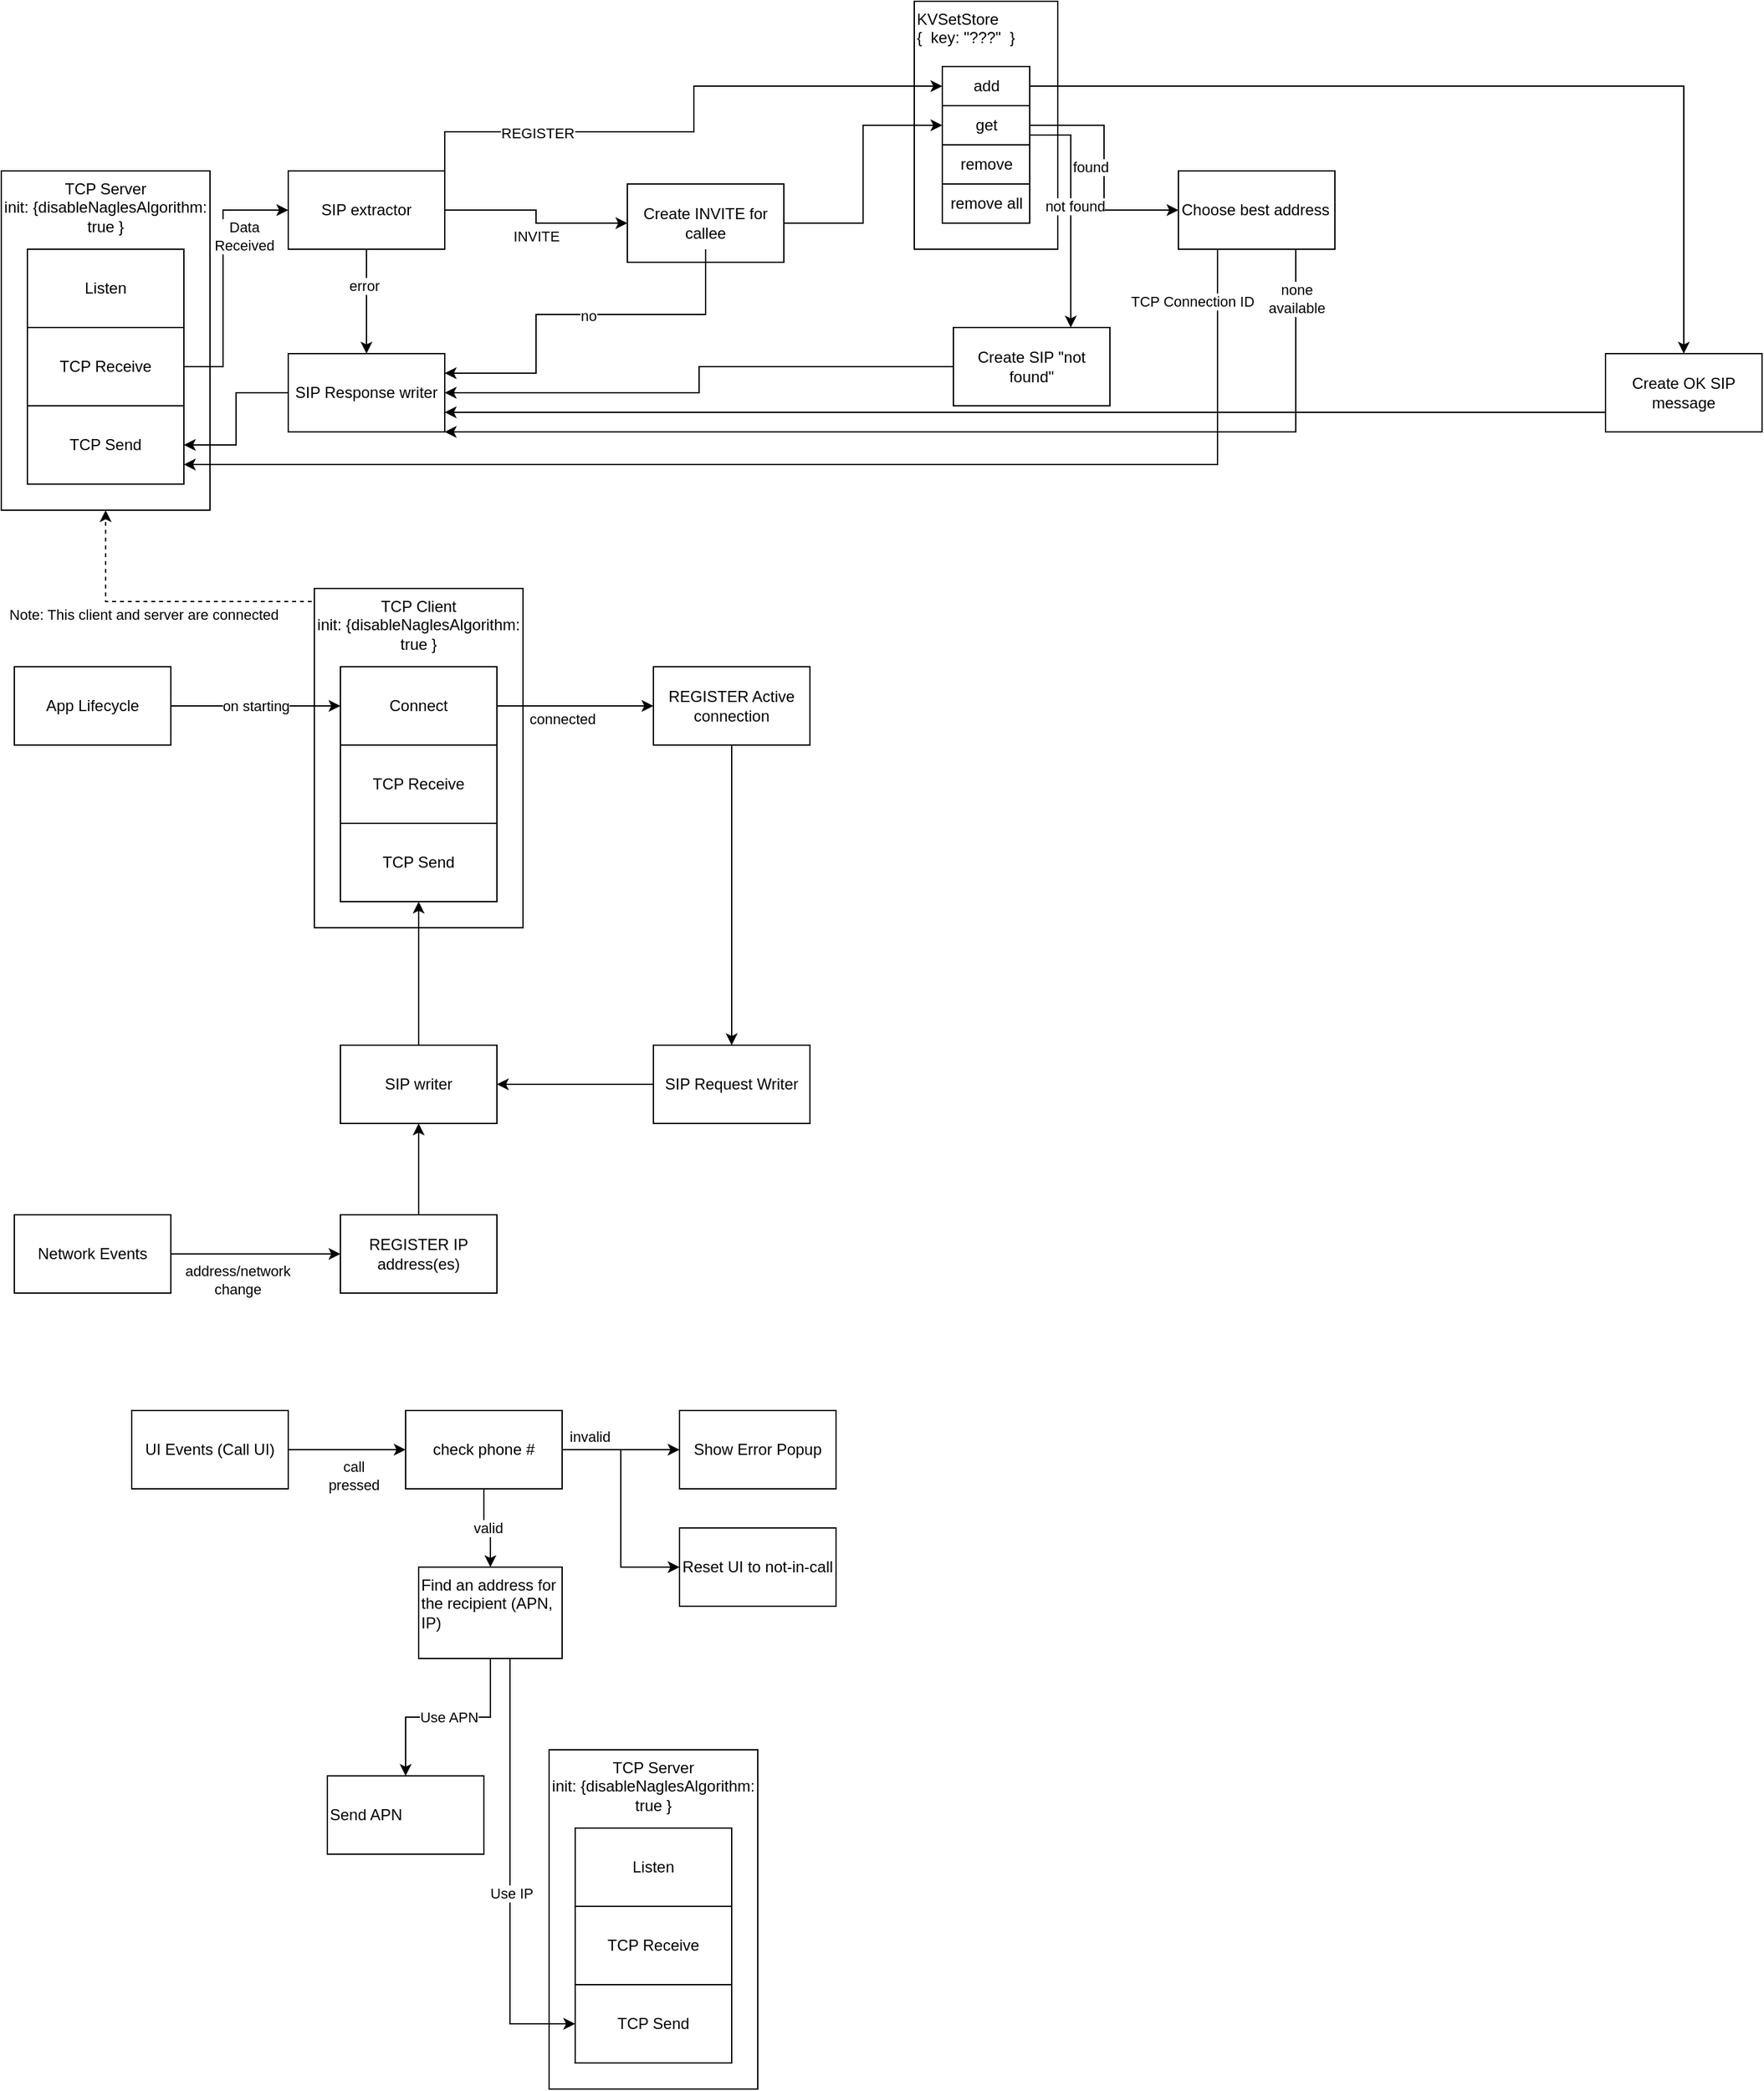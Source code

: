 <mxfile version="13.5.1" type="device"><diagram id="5r8fwfFS3mrA2Tw3PT2d" name="Page-1"><mxGraphModel dx="1350" dy="1916" grid="1" gridSize="10" guides="1" tooltips="1" connect="1" arrows="1" fold="1" page="1" pageScale="1" pageWidth="850" pageHeight="1100" math="0" shadow="0"><root><mxCell id="0"/><mxCell id="1" parent="0"/><mxCell id="VTI_de9vzMuXdYnyDsoG-115" value="" style="group" parent="1" vertex="1" connectable="0"><mxGeometry x="810" y="-20" width="110" height="190" as="geometry"/></mxCell><mxCell id="VTI_de9vzMuXdYnyDsoG-85" value="KVSetStore&lt;br&gt;{&amp;nbsp; key: &quot;???&quot;&amp;nbsp; }" style="rounded=0;whiteSpace=wrap;html=1;align=left;verticalAlign=top;" parent="VTI_de9vzMuXdYnyDsoG-115" vertex="1"><mxGeometry width="110" height="190" as="geometry"/></mxCell><mxCell id="VTI_de9vzMuXdYnyDsoG-99" value="add" style="rounded=0;whiteSpace=wrap;html=1;" parent="VTI_de9vzMuXdYnyDsoG-115" vertex="1"><mxGeometry x="21.5" y="50" width="67" height="30" as="geometry"/></mxCell><mxCell id="VTI_de9vzMuXdYnyDsoG-100" value="get" style="rounded=0;whiteSpace=wrap;html=1;" parent="VTI_de9vzMuXdYnyDsoG-115" vertex="1"><mxGeometry x="21.5" y="80" width="67" height="30" as="geometry"/></mxCell><mxCell id="VTI_de9vzMuXdYnyDsoG-102" value="remove" style="rounded=0;whiteSpace=wrap;html=1;" parent="VTI_de9vzMuXdYnyDsoG-115" vertex="1"><mxGeometry x="21.5" y="110" width="67" height="30" as="geometry"/></mxCell><mxCell id="VTI_de9vzMuXdYnyDsoG-111" value="remove all" style="rounded=0;whiteSpace=wrap;html=1;" parent="VTI_de9vzMuXdYnyDsoG-115" vertex="1"><mxGeometry x="21.5" y="140" width="67" height="30" as="geometry"/></mxCell><mxCell id="VTI_de9vzMuXdYnyDsoG-1" style="edgeStyle=orthogonalEdgeStyle;rounded=0;orthogonalLoop=1;jettySize=auto;html=1;exitX=0.5;exitY=1;exitDx=0;exitDy=0;" parent="1" source="VTI_de9vzMuXdYnyDsoG-5" target="VTI_de9vzMuXdYnyDsoG-26" edge="1"><mxGeometry relative="1" as="geometry"><mxPoint x="390" y="170" as="sourcePoint"/></mxGeometry></mxCell><mxCell id="VTI_de9vzMuXdYnyDsoG-2" value="error" style="edgeLabel;html=1;align=center;verticalAlign=middle;resizable=0;points=[];" parent="VTI_de9vzMuXdYnyDsoG-1" vertex="1" connectable="0"><mxGeometry x="-0.317" y="-2" relative="1" as="geometry"><mxPoint as="offset"/></mxGeometry></mxCell><mxCell id="VTI_de9vzMuXdYnyDsoG-3" value="INVITE" style="edgeStyle=orthogonalEdgeStyle;rounded=0;orthogonalLoop=1;jettySize=auto;html=1;entryX=0;entryY=0.5;entryDx=0;entryDy=0;" parent="1" source="VTI_de9vzMuXdYnyDsoG-5" target="VTI_de9vzMuXdYnyDsoG-29" edge="1"><mxGeometry x="0.067" y="-10" relative="1" as="geometry"><mxPoint x="590" y="140" as="targetPoint"/><mxPoint as="offset"/></mxGeometry></mxCell><mxCell id="VTI_de9vzMuXdYnyDsoG-113" style="edgeStyle=orthogonalEdgeStyle;rounded=0;orthogonalLoop=1;jettySize=auto;html=1;exitX=1;exitY=0.25;exitDx=0;exitDy=0;entryX=0;entryY=0.5;entryDx=0;entryDy=0;" parent="1" source="VTI_de9vzMuXdYnyDsoG-5" target="VTI_de9vzMuXdYnyDsoG-99" edge="1"><mxGeometry relative="1" as="geometry"><Array as="points"><mxPoint x="450" y="80"/><mxPoint x="641" y="80"/><mxPoint x="641" y="45"/></Array></mxGeometry></mxCell><mxCell id="VTI_de9vzMuXdYnyDsoG-116" value="REGISTER" style="edgeLabel;html=1;align=center;verticalAlign=middle;resizable=0;points=[];" parent="VTI_de9vzMuXdYnyDsoG-113" vertex="1" connectable="0"><mxGeometry x="-0.497" y="-1" relative="1" as="geometry"><mxPoint as="offset"/></mxGeometry></mxCell><mxCell id="VTI_de9vzMuXdYnyDsoG-5" value="SIP extractor" style="rounded=0;whiteSpace=wrap;html=1;" parent="1" vertex="1"><mxGeometry x="330" y="110" width="120" height="60" as="geometry"/></mxCell><mxCell id="VTI_de9vzMuXdYnyDsoG-6" value="call&lt;br&gt;pressed" style="edgeStyle=orthogonalEdgeStyle;rounded=0;orthogonalLoop=1;jettySize=auto;html=1;entryX=0;entryY=0.5;entryDx=0;entryDy=0;" parent="1" source="VTI_de9vzMuXdYnyDsoG-7" target="VTI_de9vzMuXdYnyDsoG-10" edge="1"><mxGeometry x="0.111" y="-20" relative="1" as="geometry"><mxPoint as="offset"/></mxGeometry></mxCell><mxCell id="VTI_de9vzMuXdYnyDsoG-7" value="UI Events (Call UI)" style="rounded=0;whiteSpace=wrap;html=1;" parent="1" vertex="1"><mxGeometry x="210" y="1060" width="120" height="60" as="geometry"/></mxCell><mxCell id="VTI_de9vzMuXdYnyDsoG-8" style="edgeStyle=orthogonalEdgeStyle;rounded=0;orthogonalLoop=1;jettySize=auto;html=1;entryX=0;entryY=0.5;entryDx=0;entryDy=0;" parent="1" source="VTI_de9vzMuXdYnyDsoG-10" target="VTI_de9vzMuXdYnyDsoG-14" edge="1"><mxGeometry relative="1" as="geometry"/></mxCell><mxCell id="VTI_de9vzMuXdYnyDsoG-9" value="valid" style="edgeStyle=orthogonalEdgeStyle;rounded=0;orthogonalLoop=1;jettySize=auto;html=1;exitX=0.5;exitY=1;exitDx=0;exitDy=0;entryX=0.5;entryY=0;entryDx=0;entryDy=0;" parent="1" source="VTI_de9vzMuXdYnyDsoG-10" target="VTI_de9vzMuXdYnyDsoG-16" edge="1"><mxGeometry relative="1" as="geometry"/></mxCell><mxCell id="VTI_de9vzMuXdYnyDsoG-10" value="check phone #" style="rounded=0;whiteSpace=wrap;html=1;" parent="1" vertex="1"><mxGeometry x="420" y="1060" width="120" height="60" as="geometry"/></mxCell><mxCell id="VTI_de9vzMuXdYnyDsoG-11" value="" style="endArrow=classic;html=1;exitX=1;exitY=0.5;exitDx=0;exitDy=0;entryX=0;entryY=0.5;entryDx=0;entryDy=0;" parent="1" source="VTI_de9vzMuXdYnyDsoG-10" target="VTI_de9vzMuXdYnyDsoG-13" edge="1"><mxGeometry width="50" height="50" relative="1" as="geometry"><mxPoint x="490" y="1030" as="sourcePoint"/><mxPoint x="540" y="980" as="targetPoint"/></mxGeometry></mxCell><mxCell id="VTI_de9vzMuXdYnyDsoG-12" value="invalid" style="edgeLabel;html=1;align=center;verticalAlign=middle;resizable=0;points=[];" parent="VTI_de9vzMuXdYnyDsoG-11" vertex="1" connectable="0"><mxGeometry x="-0.533" y="1" relative="1" as="geometry"><mxPoint y="-9" as="offset"/></mxGeometry></mxCell><mxCell id="VTI_de9vzMuXdYnyDsoG-13" value="Show Error Popup" style="rounded=0;whiteSpace=wrap;html=1;" parent="1" vertex="1"><mxGeometry x="630" y="1060" width="120" height="60" as="geometry"/></mxCell><mxCell id="VTI_de9vzMuXdYnyDsoG-14" value="Reset UI to not-in-call" style="rounded=0;whiteSpace=wrap;html=1;" parent="1" vertex="1"><mxGeometry x="630" y="1150" width="120" height="60" as="geometry"/></mxCell><mxCell id="VTI_de9vzMuXdYnyDsoG-15" value="Use APN" style="edgeStyle=orthogonalEdgeStyle;rounded=0;orthogonalLoop=1;jettySize=auto;html=1;" parent="1" source="VTI_de9vzMuXdYnyDsoG-16" target="VTI_de9vzMuXdYnyDsoG-18" edge="1"><mxGeometry relative="1" as="geometry"/></mxCell><mxCell id="VTI_de9vzMuXdYnyDsoG-16" value="Find an address for the recipient (APN, IP)" style="rounded=0;whiteSpace=wrap;html=1;verticalAlign=top;align=left;" parent="1" vertex="1"><mxGeometry x="430" y="1180" width="110" height="70" as="geometry"/></mxCell><mxCell id="VTI_de9vzMuXdYnyDsoG-17" value="App Lifecycle" style="rounded=0;whiteSpace=wrap;html=1;" parent="1" vertex="1"><mxGeometry x="120" y="490" width="120" height="60" as="geometry"/></mxCell><mxCell id="VTI_de9vzMuXdYnyDsoG-18" value="Send APN" style="rounded=0;whiteSpace=wrap;html=1;align=left;" parent="1" vertex="1"><mxGeometry x="360" y="1340" width="120" height="60" as="geometry"/></mxCell><mxCell id="VTI_de9vzMuXdYnyDsoG-19" value="" style="group" parent="1" vertex="1" connectable="0"><mxGeometry x="530" y="1320" width="160" height="260" as="geometry"/></mxCell><mxCell id="VTI_de9vzMuXdYnyDsoG-20" value="TCP Server&lt;br&gt;init: {disableNaglesAlgorithm: true }" style="rounded=0;whiteSpace=wrap;html=1;verticalAlign=top;" parent="VTI_de9vzMuXdYnyDsoG-19" vertex="1"><mxGeometry width="160" height="260" as="geometry"/></mxCell><mxCell id="VTI_de9vzMuXdYnyDsoG-21" value="TCP Receive" style="rounded=0;whiteSpace=wrap;html=1;" parent="VTI_de9vzMuXdYnyDsoG-19" vertex="1"><mxGeometry x="20" y="120" width="120" height="60" as="geometry"/></mxCell><mxCell id="VTI_de9vzMuXdYnyDsoG-22" value="TCP Send" style="rounded=0;whiteSpace=wrap;html=1;" parent="VTI_de9vzMuXdYnyDsoG-19" vertex="1"><mxGeometry x="20" y="180" width="120" height="60" as="geometry"/></mxCell><mxCell id="VTI_de9vzMuXdYnyDsoG-23" value="Listen" style="rounded=0;whiteSpace=wrap;html=1;" parent="VTI_de9vzMuXdYnyDsoG-19" vertex="1"><mxGeometry x="20" y="60" width="120" height="60" as="geometry"/></mxCell><mxCell id="VTI_de9vzMuXdYnyDsoG-24" style="edgeStyle=orthogonalEdgeStyle;rounded=0;orthogonalLoop=1;jettySize=auto;html=1;entryX=0;entryY=0.5;entryDx=0;entryDy=0;" parent="1" source="VTI_de9vzMuXdYnyDsoG-16" target="VTI_de9vzMuXdYnyDsoG-22" edge="1"><mxGeometry relative="1" as="geometry"><Array as="points"><mxPoint x="500" y="1530"/></Array></mxGeometry></mxCell><mxCell id="VTI_de9vzMuXdYnyDsoG-25" value="Use IP" style="edgeLabel;html=1;align=center;verticalAlign=middle;resizable=0;points=[];" parent="VTI_de9vzMuXdYnyDsoG-24" vertex="1" connectable="0"><mxGeometry x="0.388" y="1" relative="1" as="geometry"><mxPoint y="-49" as="offset"/></mxGeometry></mxCell><mxCell id="VTI_de9vzMuXdYnyDsoG-26" value="SIP Response writer" style="rounded=0;whiteSpace=wrap;html=1;" parent="1" vertex="1"><mxGeometry x="330" y="250" width="120" height="60" as="geometry"/></mxCell><mxCell id="VTI_de9vzMuXdYnyDsoG-29" value="Create INVITE for callee" style="rounded=0;whiteSpace=wrap;html=1;" parent="1" vertex="1"><mxGeometry x="590" y="120" width="120" height="60" as="geometry"/></mxCell><mxCell id="VTI_de9vzMuXdYnyDsoG-30" value="" style="group" parent="1" vertex="1" connectable="0"><mxGeometry x="350" y="430" width="160" height="260" as="geometry"/></mxCell><mxCell id="VTI_de9vzMuXdYnyDsoG-31" value="TCP Client&lt;br&gt;init: {disableNaglesAlgorithm: true }" style="rounded=0;whiteSpace=wrap;html=1;verticalAlign=top;" parent="VTI_de9vzMuXdYnyDsoG-30" vertex="1"><mxGeometry width="160" height="260" as="geometry"/></mxCell><mxCell id="VTI_de9vzMuXdYnyDsoG-32" value="TCP Receive" style="rounded=0;whiteSpace=wrap;html=1;" parent="VTI_de9vzMuXdYnyDsoG-30" vertex="1"><mxGeometry x="20" y="120" width="120" height="60" as="geometry"/></mxCell><mxCell id="VTI_de9vzMuXdYnyDsoG-33" value="TCP Send" style="rounded=0;whiteSpace=wrap;html=1;" parent="VTI_de9vzMuXdYnyDsoG-30" vertex="1"><mxGeometry x="20" y="180" width="120" height="60" as="geometry"/></mxCell><mxCell id="VTI_de9vzMuXdYnyDsoG-34" value="Connect" style="rounded=0;whiteSpace=wrap;html=1;" parent="VTI_de9vzMuXdYnyDsoG-30" vertex="1"><mxGeometry x="20" y="60" width="120" height="60" as="geometry"/></mxCell><mxCell id="VTI_de9vzMuXdYnyDsoG-35" value="on starting" style="edgeStyle=orthogonalEdgeStyle;rounded=0;orthogonalLoop=1;jettySize=auto;html=1;entryX=0;entryY=0.5;entryDx=0;entryDy=0;" parent="1" source="VTI_de9vzMuXdYnyDsoG-17" target="VTI_de9vzMuXdYnyDsoG-34" edge="1"><mxGeometry relative="1" as="geometry"/></mxCell><mxCell id="VTI_de9vzMuXdYnyDsoG-40" value="" style="group" parent="1" vertex="1" connectable="0"><mxGeometry x="110" y="110" width="160" height="260" as="geometry"/></mxCell><mxCell id="VTI_de9vzMuXdYnyDsoG-41" value="TCP Server&lt;br&gt;init: {disableNaglesAlgorithm: true }" style="rounded=0;whiteSpace=wrap;html=1;verticalAlign=top;" parent="VTI_de9vzMuXdYnyDsoG-40" vertex="1"><mxGeometry width="160" height="260" as="geometry"/></mxCell><mxCell id="VTI_de9vzMuXdYnyDsoG-42" value="TCP Receive" style="rounded=0;whiteSpace=wrap;html=1;" parent="VTI_de9vzMuXdYnyDsoG-40" vertex="1"><mxGeometry x="20" y="120" width="120" height="60" as="geometry"/></mxCell><mxCell id="VTI_de9vzMuXdYnyDsoG-43" value="TCP Send" style="rounded=0;whiteSpace=wrap;html=1;" parent="VTI_de9vzMuXdYnyDsoG-40" vertex="1"><mxGeometry x="20" y="180" width="120" height="60" as="geometry"/></mxCell><mxCell id="VTI_de9vzMuXdYnyDsoG-44" value="Listen" style="rounded=0;whiteSpace=wrap;html=1;" parent="VTI_de9vzMuXdYnyDsoG-40" vertex="1"><mxGeometry x="20" y="60" width="120" height="60" as="geometry"/></mxCell><mxCell id="VTI_de9vzMuXdYnyDsoG-45" style="edgeStyle=orthogonalEdgeStyle;rounded=0;orthogonalLoop=1;jettySize=auto;html=1;exitX=0;exitY=0;exitDx=0;exitDy=0;entryX=0.5;entryY=1;entryDx=0;entryDy=0;dashed=1;" parent="1" source="VTI_de9vzMuXdYnyDsoG-31" target="VTI_de9vzMuXdYnyDsoG-41" edge="1"><mxGeometry relative="1" as="geometry"><mxPoint x="190" y="420" as="targetPoint"/><Array as="points"><mxPoint x="350" y="440"/><mxPoint x="190" y="440"/></Array></mxGeometry></mxCell><mxCell id="VTI_de9vzMuXdYnyDsoG-46" value="Note: This client and server are connected" style="edgeLabel;html=1;align=center;verticalAlign=middle;resizable=0;points=[];" parent="VTI_de9vzMuXdYnyDsoG-45" vertex="1" connectable="0"><mxGeometry x="-0.139" y="3" relative="1" as="geometry"><mxPoint x="-38" y="7" as="offset"/></mxGeometry></mxCell><mxCell id="2Gr0eRe5ZaRTLyL7jzyK-4" style="edgeStyle=orthogonalEdgeStyle;rounded=0;orthogonalLoop=1;jettySize=auto;html=1;" edge="1" parent="1" source="VTI_de9vzMuXdYnyDsoG-48" target="3FiJ1Yc6WJ6QZ1zVTrtr-1"><mxGeometry relative="1" as="geometry"/></mxCell><mxCell id="VTI_de9vzMuXdYnyDsoG-48" value="REGISTER Active connection" style="rounded=0;whiteSpace=wrap;html=1;" parent="1" vertex="1"><mxGeometry x="610" y="490" width="120" height="60" as="geometry"/></mxCell><mxCell id="VTI_de9vzMuXdYnyDsoG-49" style="edgeStyle=orthogonalEdgeStyle;rounded=0;orthogonalLoop=1;jettySize=auto;html=1;exitX=1;exitY=0.5;exitDx=0;exitDy=0;" parent="1" source="VTI_de9vzMuXdYnyDsoG-34" target="VTI_de9vzMuXdYnyDsoG-48" edge="1"><mxGeometry relative="1" as="geometry"/></mxCell><mxCell id="2Gr0eRe5ZaRTLyL7jzyK-3" value="connected" style="edgeLabel;html=1;align=center;verticalAlign=middle;resizable=0;points=[];" vertex="1" connectable="0" parent="VTI_de9vzMuXdYnyDsoG-49"><mxGeometry x="0.03" y="-4" relative="1" as="geometry"><mxPoint x="-12" y="6" as="offset"/></mxGeometry></mxCell><mxCell id="VTI_de9vzMuXdYnyDsoG-50" style="edgeStyle=orthogonalEdgeStyle;rounded=0;orthogonalLoop=1;jettySize=auto;html=1;" parent="1" source="VTI_de9vzMuXdYnyDsoG-52" target="VTI_de9vzMuXdYnyDsoG-54" edge="1"><mxGeometry relative="1" as="geometry"/></mxCell><mxCell id="VTI_de9vzMuXdYnyDsoG-51" value="address/network&lt;br&gt;change" style="edgeLabel;html=1;align=center;verticalAlign=middle;resizable=0;points=[];" parent="VTI_de9vzMuXdYnyDsoG-50" vertex="1" connectable="0"><mxGeometry x="-0.707" y="-3" relative="1" as="geometry"><mxPoint x="32" y="17" as="offset"/></mxGeometry></mxCell><mxCell id="VTI_de9vzMuXdYnyDsoG-52" value="Network Events" style="rounded=0;whiteSpace=wrap;html=1;" parent="1" vertex="1"><mxGeometry x="120" y="910" width="120" height="60" as="geometry"/></mxCell><mxCell id="VTI_de9vzMuXdYnyDsoG-53" style="edgeStyle=orthogonalEdgeStyle;rounded=0;orthogonalLoop=1;jettySize=auto;html=1;exitX=0.5;exitY=0;exitDx=0;exitDy=0;entryX=0.5;entryY=1;entryDx=0;entryDy=0;" parent="1" source="VTI_de9vzMuXdYnyDsoG-54" target="VTI_de9vzMuXdYnyDsoG-56" edge="1"><mxGeometry relative="1" as="geometry"/></mxCell><mxCell id="VTI_de9vzMuXdYnyDsoG-54" value="REGISTER IP address(es)" style="rounded=0;whiteSpace=wrap;html=1;" parent="1" vertex="1"><mxGeometry x="370" y="910" width="120" height="60" as="geometry"/></mxCell><mxCell id="VTI_de9vzMuXdYnyDsoG-55" style="edgeStyle=orthogonalEdgeStyle;rounded=0;orthogonalLoop=1;jettySize=auto;html=1;entryX=0.5;entryY=1;entryDx=0;entryDy=0;" parent="1" source="VTI_de9vzMuXdYnyDsoG-56" target="VTI_de9vzMuXdYnyDsoG-33" edge="1"><mxGeometry relative="1" as="geometry"/></mxCell><mxCell id="VTI_de9vzMuXdYnyDsoG-56" value="SIP writer" style="rounded=0;whiteSpace=wrap;html=1;" parent="1" vertex="1"><mxGeometry x="370" y="780" width="120" height="60" as="geometry"/></mxCell><mxCell id="VTI_de9vzMuXdYnyDsoG-82" style="edgeStyle=orthogonalEdgeStyle;rounded=0;orthogonalLoop=1;jettySize=auto;html=1;exitX=0;exitY=0.75;exitDx=0;exitDy=0;entryX=1;entryY=0.75;entryDx=0;entryDy=0;" parent="1" source="VTI_de9vzMuXdYnyDsoG-83" target="VTI_de9vzMuXdYnyDsoG-26" edge="1"><mxGeometry relative="1" as="geometry"/></mxCell><mxCell id="VTI_de9vzMuXdYnyDsoG-83" value="Create OK SIP message" style="rounded=0;whiteSpace=wrap;html=1;align=center;" parent="1" vertex="1"><mxGeometry x="1340" y="250" width="120" height="60" as="geometry"/></mxCell><mxCell id="VTI_de9vzMuXdYnyDsoG-87" value="none&lt;br&gt;available" style="edgeStyle=orthogonalEdgeStyle;rounded=0;orthogonalLoop=1;jettySize=auto;html=1;exitX=0.75;exitY=1;exitDx=0;exitDy=0;entryX=1;entryY=1;entryDx=0;entryDy=0;" parent="1" source="VTI_de9vzMuXdYnyDsoG-88" target="VTI_de9vzMuXdYnyDsoG-26" edge="1"><mxGeometry x="-0.904" relative="1" as="geometry"><Array as="points"><mxPoint x="1103" y="310"/></Array><mxPoint as="offset"/></mxGeometry></mxCell><mxCell id="VTI_de9vzMuXdYnyDsoG-88" value="Choose best address" style="rounded=0;whiteSpace=wrap;html=1;align=left;" parent="1" vertex="1"><mxGeometry x="1012.5" y="110" width="120" height="60" as="geometry"/></mxCell><mxCell id="VTI_de9vzMuXdYnyDsoG-89" value="Data&lt;br&gt;Received" style="edgeStyle=orthogonalEdgeStyle;rounded=0;orthogonalLoop=1;jettySize=auto;html=1;entryX=0;entryY=0.5;entryDx=0;entryDy=0;exitX=1;exitY=0.5;exitDx=0;exitDy=0;" parent="1" source="VTI_de9vzMuXdYnyDsoG-42" target="VTI_de9vzMuXdYnyDsoG-5" edge="1"><mxGeometry x="0.658" y="-20" relative="1" as="geometry"><mxPoint x="550" y="190" as="targetPoint"/><mxPoint as="offset"/><mxPoint x="450" y="140" as="sourcePoint"/><Array as="points"><mxPoint x="280" y="260"/><mxPoint x="280" y="140"/></Array></mxGeometry></mxCell><mxCell id="VTI_de9vzMuXdYnyDsoG-90" style="edgeStyle=orthogonalEdgeStyle;rounded=0;orthogonalLoop=1;jettySize=auto;html=1;" parent="1" source="VTI_de9vzMuXdYnyDsoG-26" target="VTI_de9vzMuXdYnyDsoG-43" edge="1"><mxGeometry relative="1" as="geometry"/></mxCell><mxCell id="VTI_de9vzMuXdYnyDsoG-91" style="edgeStyle=orthogonalEdgeStyle;rounded=0;orthogonalLoop=1;jettySize=auto;html=1;entryX=1;entryY=0.75;entryDx=0;entryDy=0;exitX=0.25;exitY=1;exitDx=0;exitDy=0;" parent="1" source="VTI_de9vzMuXdYnyDsoG-88" target="VTI_de9vzMuXdYnyDsoG-43" edge="1"><mxGeometry relative="1" as="geometry"><mxPoint x="975" y="290" as="targetPoint"/><Array as="points"><mxPoint x="1043" y="335"/></Array><mxPoint x="815" y="175" as="sourcePoint"/></mxGeometry></mxCell><mxCell id="VTI_de9vzMuXdYnyDsoG-92" value="TCP Connection ID" style="edgeLabel;html=1;align=center;verticalAlign=middle;resizable=0;points=[];" parent="VTI_de9vzMuXdYnyDsoG-91" vertex="1" connectable="0"><mxGeometry x="-0.454" y="-3" relative="1" as="geometry"><mxPoint x="77" y="-122" as="offset"/></mxGeometry></mxCell><mxCell id="VTI_de9vzMuXdYnyDsoG-94" style="edgeStyle=orthogonalEdgeStyle;rounded=0;orthogonalLoop=1;jettySize=auto;html=1;entryX=1;entryY=0.25;entryDx=0;entryDy=0;" parent="1" target="VTI_de9vzMuXdYnyDsoG-26" edge="1"><mxGeometry relative="1" as="geometry"><Array as="points"><mxPoint x="650" y="220"/><mxPoint x="520" y="220"/><mxPoint x="520" y="265"/></Array><mxPoint x="650" y="170" as="sourcePoint"/></mxGeometry></mxCell><mxCell id="VTI_de9vzMuXdYnyDsoG-95" value="no" style="edgeLabel;html=1;align=center;verticalAlign=middle;resizable=0;points=[];" parent="VTI_de9vzMuXdYnyDsoG-94" vertex="1" connectable="0"><mxGeometry x="-0.051" y="1" relative="1" as="geometry"><mxPoint as="offset"/></mxGeometry></mxCell><mxCell id="VTI_de9vzMuXdYnyDsoG-28" style="edgeStyle=orthogonalEdgeStyle;rounded=0;orthogonalLoop=1;jettySize=auto;html=1;entryX=0;entryY=0.5;entryDx=0;entryDy=0;" parent="1" source="VTI_de9vzMuXdYnyDsoG-29" target="VTI_de9vzMuXdYnyDsoG-100" edge="1"><mxGeometry relative="1" as="geometry"><mxPoint x="912.5" y="140" as="targetPoint"/></mxGeometry></mxCell><mxCell id="VTI_de9vzMuXdYnyDsoG-84" style="edgeStyle=orthogonalEdgeStyle;rounded=0;orthogonalLoop=1;jettySize=auto;html=1;exitX=1;exitY=0.5;exitDx=0;exitDy=0;entryX=0;entryY=0.5;entryDx=0;entryDy=0;" parent="1" source="VTI_de9vzMuXdYnyDsoG-100" target="VTI_de9vzMuXdYnyDsoG-88" edge="1"><mxGeometry relative="1" as="geometry"/></mxCell><mxCell id="VTI_de9vzMuXdYnyDsoG-105" value="found" style="edgeLabel;html=1;align=center;verticalAlign=middle;resizable=0;points=[];" parent="VTI_de9vzMuXdYnyDsoG-84" vertex="1" connectable="0"><mxGeometry x="-0.008" y="-11" relative="1" as="geometry"><mxPoint as="offset"/></mxGeometry></mxCell><mxCell id="VTI_de9vzMuXdYnyDsoG-104" style="edgeStyle=orthogonalEdgeStyle;rounded=0;orthogonalLoop=1;jettySize=auto;html=1;" parent="1" source="VTI_de9vzMuXdYnyDsoG-99" target="VTI_de9vzMuXdYnyDsoG-83" edge="1"><mxGeometry relative="1" as="geometry"/></mxCell><mxCell id="VTI_de9vzMuXdYnyDsoG-110" style="edgeStyle=orthogonalEdgeStyle;rounded=0;orthogonalLoop=1;jettySize=auto;html=1;" parent="1" source="VTI_de9vzMuXdYnyDsoG-106" target="VTI_de9vzMuXdYnyDsoG-26" edge="1"><mxGeometry relative="1" as="geometry"/></mxCell><mxCell id="VTI_de9vzMuXdYnyDsoG-106" value="Create SIP &quot;not found&quot;" style="rounded=0;whiteSpace=wrap;html=1;" parent="1" vertex="1"><mxGeometry x="840" y="230" width="120" height="60" as="geometry"/></mxCell><mxCell id="VTI_de9vzMuXdYnyDsoG-108" style="edgeStyle=orthogonalEdgeStyle;rounded=0;orthogonalLoop=1;jettySize=auto;html=1;exitX=1;exitY=0.75;exitDx=0;exitDy=0;entryX=0.75;entryY=0;entryDx=0;entryDy=0;" parent="1" source="VTI_de9vzMuXdYnyDsoG-100" target="VTI_de9vzMuXdYnyDsoG-106" edge="1"><mxGeometry relative="1" as="geometry"/></mxCell><mxCell id="VTI_de9vzMuXdYnyDsoG-109" value="not found" style="edgeLabel;html=1;align=center;verticalAlign=middle;resizable=0;points=[];" parent="VTI_de9vzMuXdYnyDsoG-108" vertex="1" connectable="0"><mxGeometry x="-0.042" y="3" relative="1" as="geometry"><mxPoint as="offset"/></mxGeometry></mxCell><mxCell id="2Gr0eRe5ZaRTLyL7jzyK-2" style="edgeStyle=orthogonalEdgeStyle;rounded=0;orthogonalLoop=1;jettySize=auto;html=1;entryX=1;entryY=0.5;entryDx=0;entryDy=0;" edge="1" parent="1" source="3FiJ1Yc6WJ6QZ1zVTrtr-1" target="VTI_de9vzMuXdYnyDsoG-56"><mxGeometry relative="1" as="geometry"/></mxCell><mxCell id="3FiJ1Yc6WJ6QZ1zVTrtr-1" value="SIP Request Writer" style="rounded=0;whiteSpace=wrap;html=1;" parent="1" vertex="1"><mxGeometry x="610" y="780" width="120" height="60" as="geometry"/></mxCell></root></mxGraphModel></diagram></mxfile>